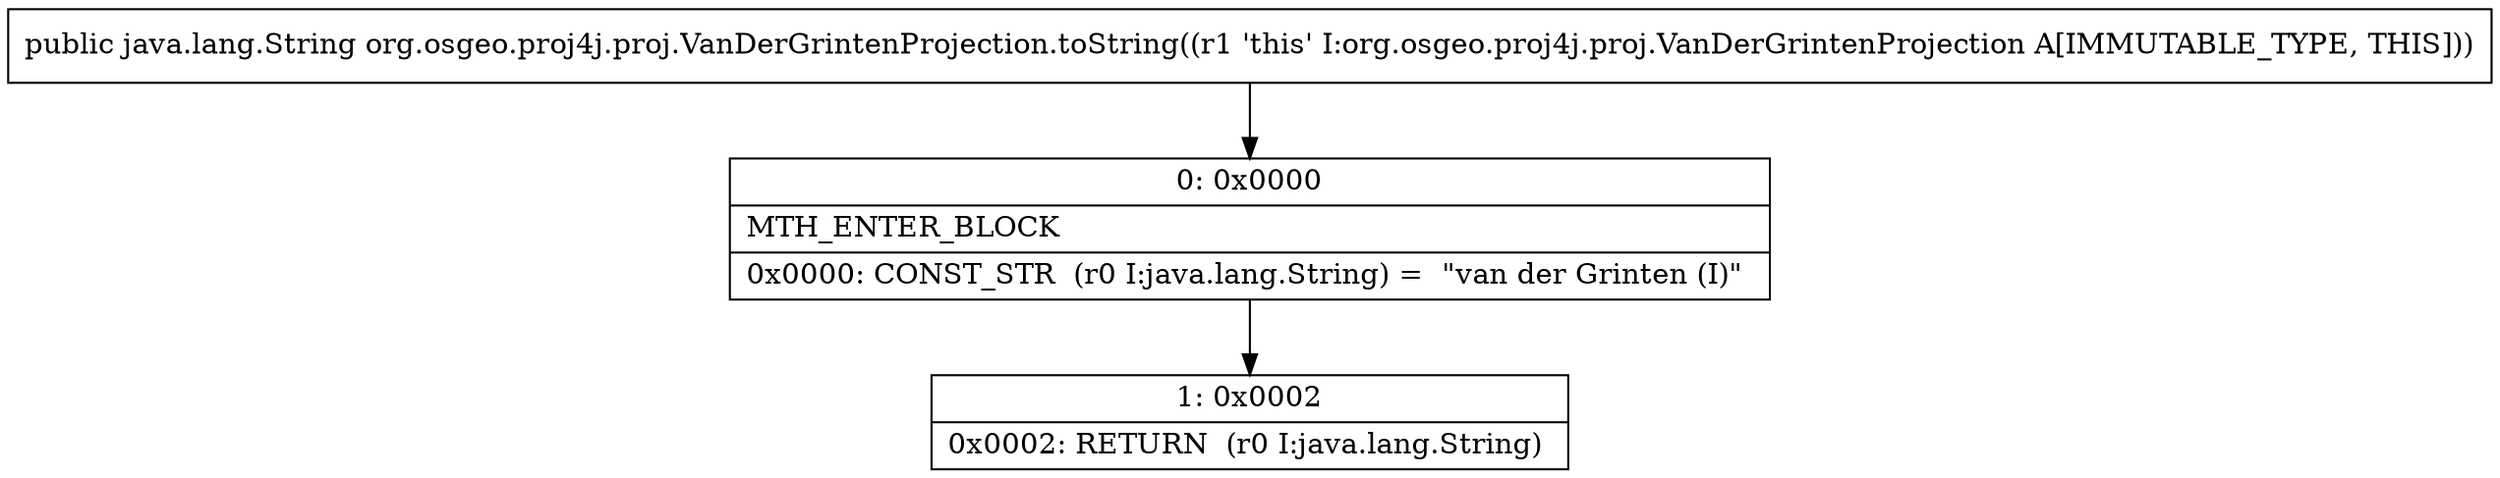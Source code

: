digraph "CFG fororg.osgeo.proj4j.proj.VanDerGrintenProjection.toString()Ljava\/lang\/String;" {
Node_0 [shape=record,label="{0\:\ 0x0000|MTH_ENTER_BLOCK\l|0x0000: CONST_STR  (r0 I:java.lang.String) =  \"van der Grinten (I)\" \l}"];
Node_1 [shape=record,label="{1\:\ 0x0002|0x0002: RETURN  (r0 I:java.lang.String) \l}"];
MethodNode[shape=record,label="{public java.lang.String org.osgeo.proj4j.proj.VanDerGrintenProjection.toString((r1 'this' I:org.osgeo.proj4j.proj.VanDerGrintenProjection A[IMMUTABLE_TYPE, THIS])) }"];
MethodNode -> Node_0;
Node_0 -> Node_1;
}

